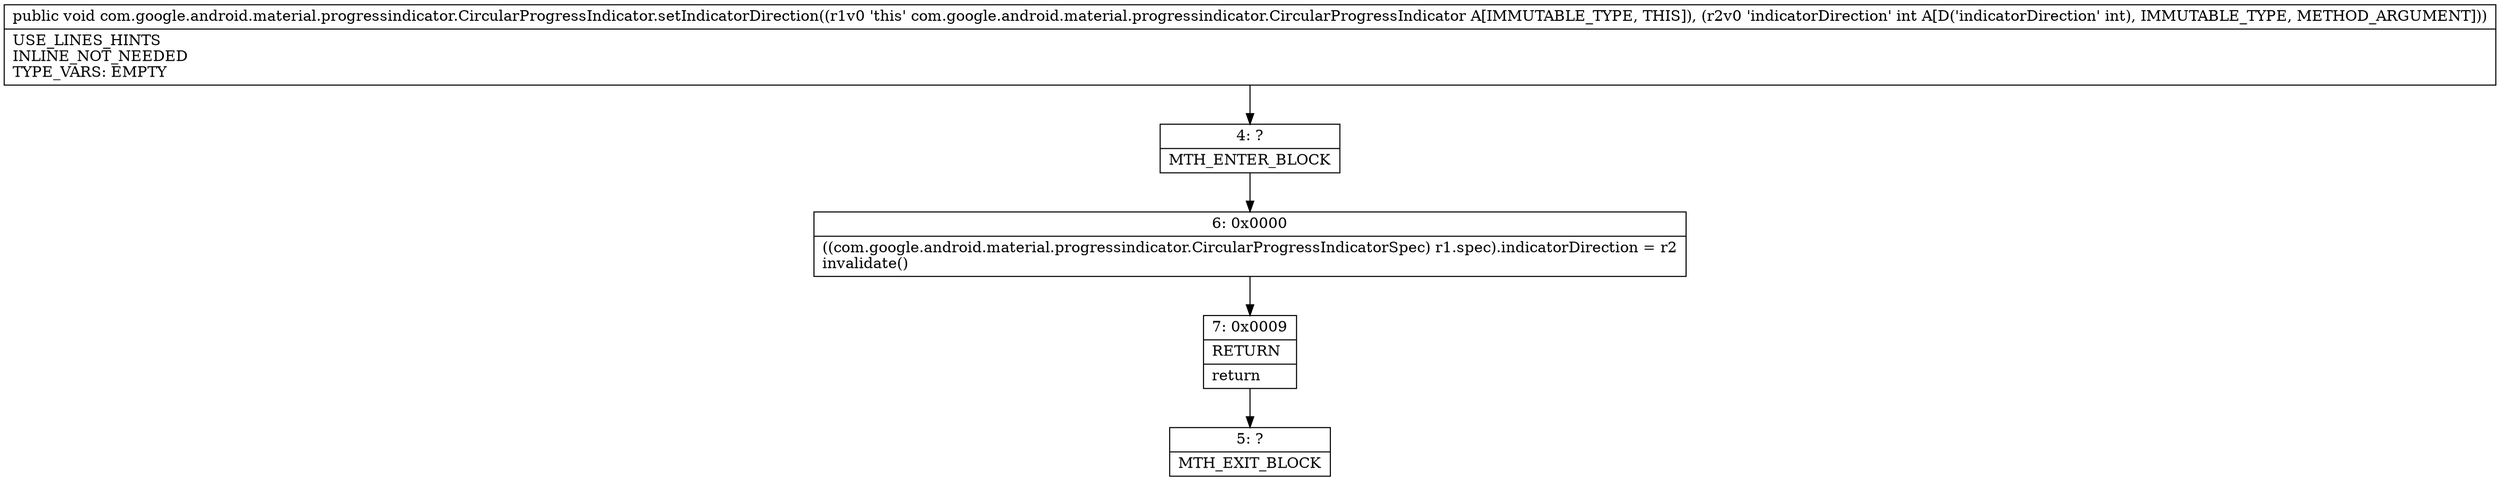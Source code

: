 digraph "CFG forcom.google.android.material.progressindicator.CircularProgressIndicator.setIndicatorDirection(I)V" {
Node_4 [shape=record,label="{4\:\ ?|MTH_ENTER_BLOCK\l}"];
Node_6 [shape=record,label="{6\:\ 0x0000|((com.google.android.material.progressindicator.CircularProgressIndicatorSpec) r1.spec).indicatorDirection = r2\linvalidate()\l}"];
Node_7 [shape=record,label="{7\:\ 0x0009|RETURN\l|return\l}"];
Node_5 [shape=record,label="{5\:\ ?|MTH_EXIT_BLOCK\l}"];
MethodNode[shape=record,label="{public void com.google.android.material.progressindicator.CircularProgressIndicator.setIndicatorDirection((r1v0 'this' com.google.android.material.progressindicator.CircularProgressIndicator A[IMMUTABLE_TYPE, THIS]), (r2v0 'indicatorDirection' int A[D('indicatorDirection' int), IMMUTABLE_TYPE, METHOD_ARGUMENT]))  | USE_LINES_HINTS\lINLINE_NOT_NEEDED\lTYPE_VARS: EMPTY\l}"];
MethodNode -> Node_4;Node_4 -> Node_6;
Node_6 -> Node_7;
Node_7 -> Node_5;
}

